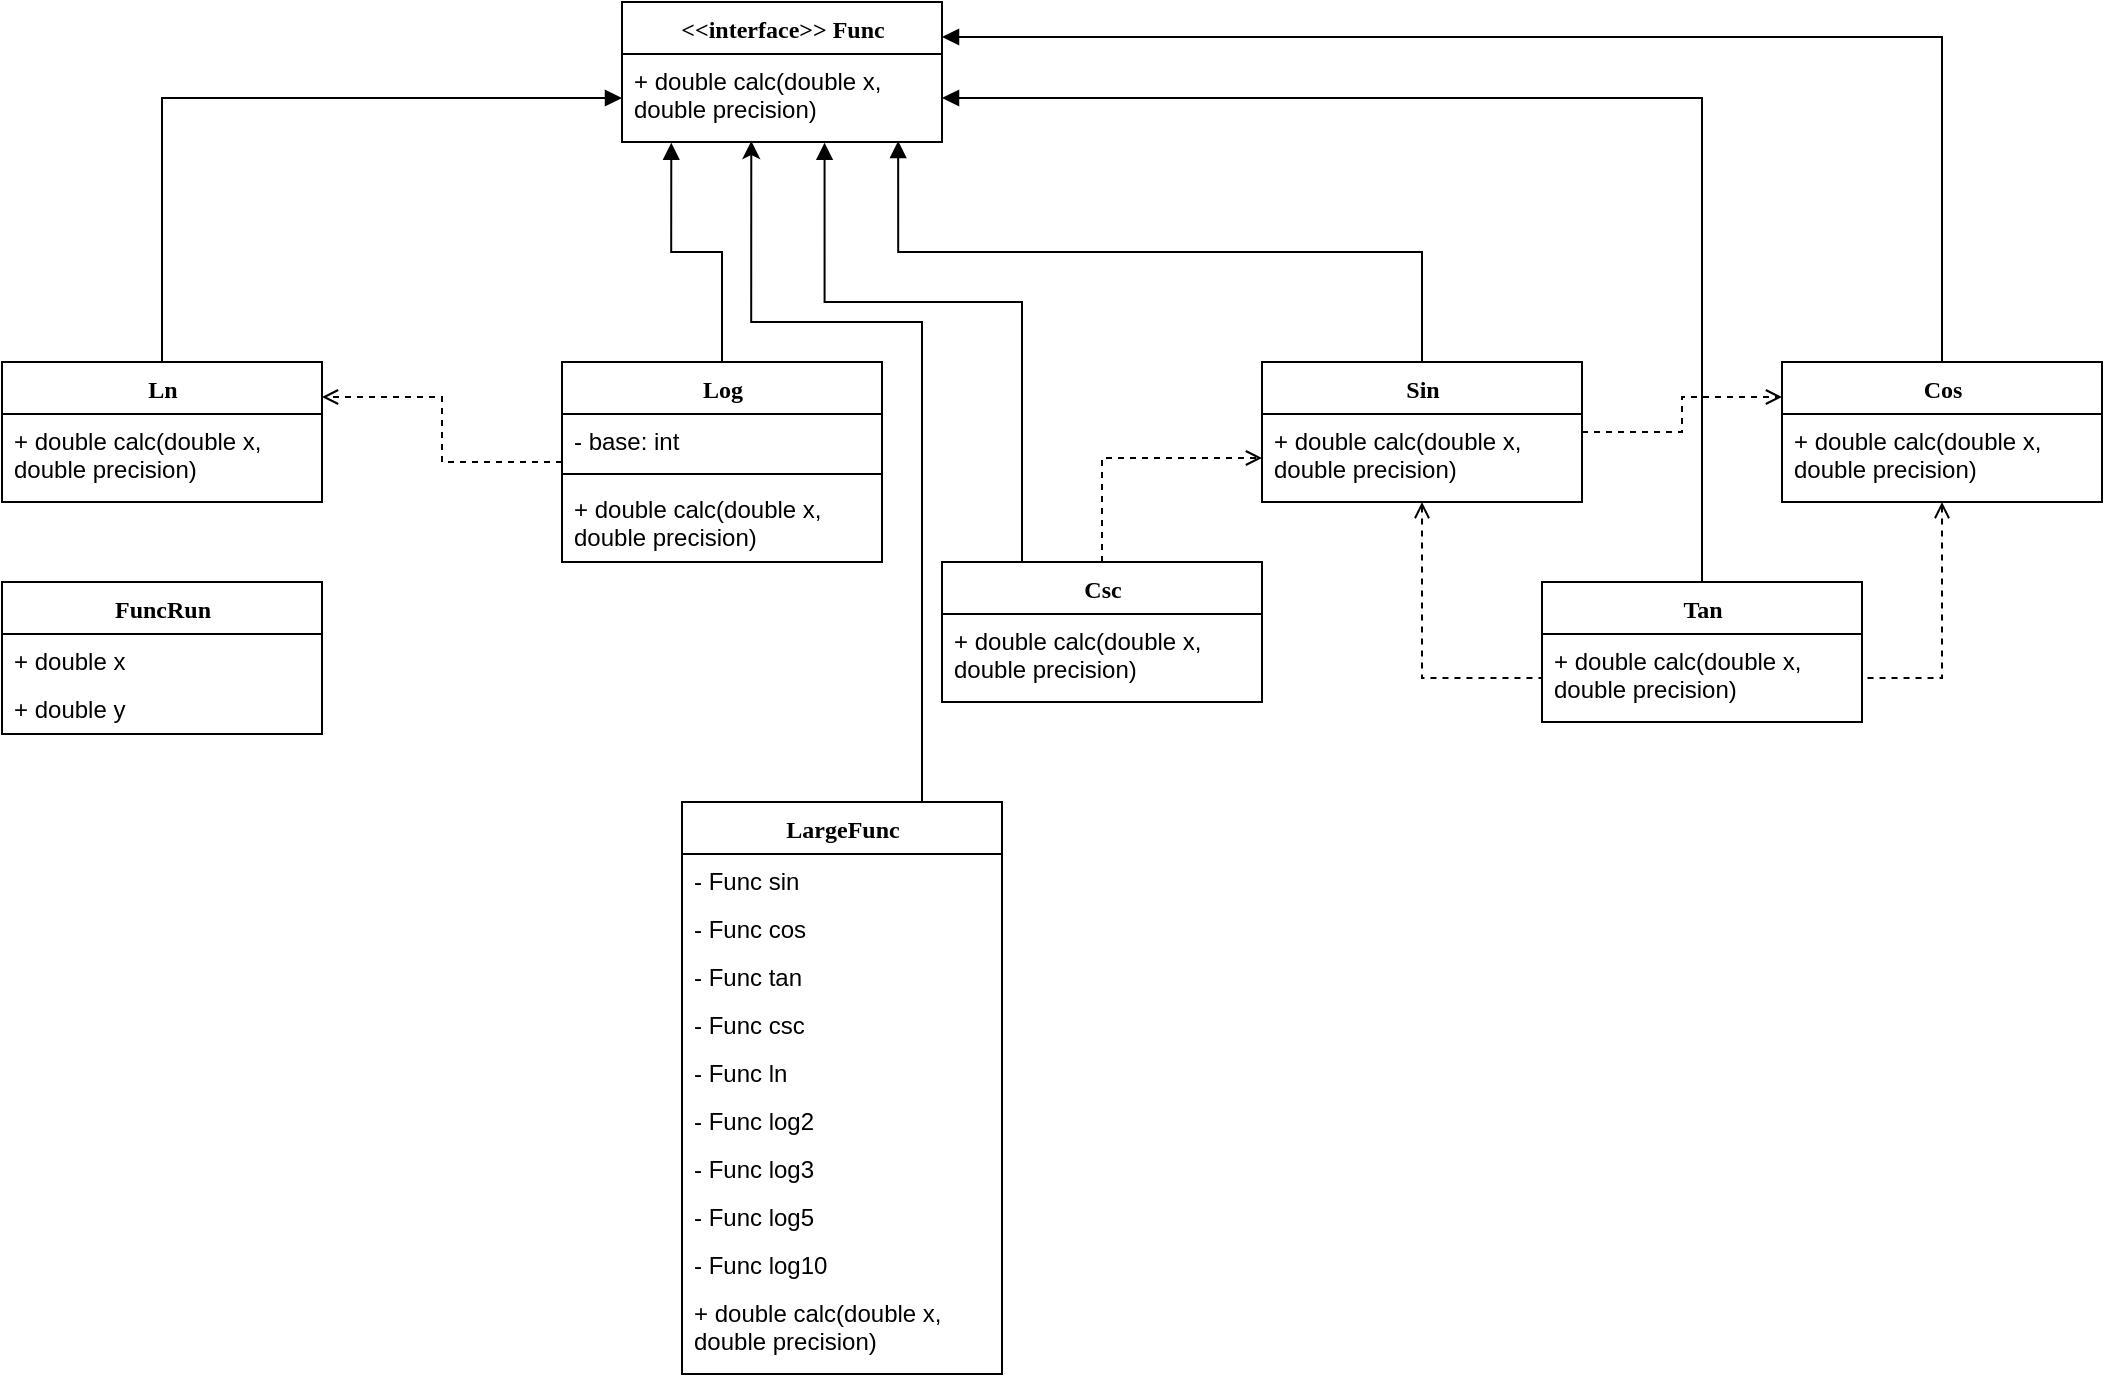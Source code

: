 <mxfile version="26.0.4">
  <diagram name="Page-1" id="9f46799a-70d6-7492-0946-bef42562c5a5">
    <mxGraphModel dx="967" dy="623" grid="1" gridSize="10" guides="1" tooltips="1" connect="1" arrows="1" fold="1" page="1" pageScale="1" pageWidth="1100" pageHeight="850" background="none" math="0" shadow="0">
      <root>
        <mxCell id="0" />
        <mxCell id="1" parent="0" />
        <mxCell id="U-vChay5tvrhIOx9WPk1-5" style="edgeStyle=orthogonalEdgeStyle;rounded=0;orthogonalLoop=1;jettySize=auto;html=1;entryX=1;entryY=0.25;entryDx=0;entryDy=0;endArrow=open;endFill=0;dashed=1;" edge="1" parent="1" source="78961159f06e98e8-108" target="U-vChay5tvrhIOx9WPk1-1">
          <mxGeometry relative="1" as="geometry" />
        </mxCell>
        <mxCell id="78961159f06e98e8-108" value="Log" style="swimlane;html=1;fontStyle=1;align=center;verticalAlign=top;childLayout=stackLayout;horizontal=1;startSize=26;horizontalStack=0;resizeParent=1;resizeLast=0;collapsible=1;marginBottom=0;swimlaneFillColor=#ffffff;rounded=0;shadow=0;comic=0;labelBackgroundColor=none;strokeWidth=1;fillColor=none;fontFamily=Verdana;fontSize=12" parent="1" vertex="1">
          <mxGeometry x="310" y="260" width="160" height="100" as="geometry" />
        </mxCell>
        <mxCell id="78961159f06e98e8-109" value="- base: int" style="text;html=1;strokeColor=none;fillColor=none;align=left;verticalAlign=top;spacingLeft=4;spacingRight=4;whiteSpace=wrap;overflow=hidden;rotatable=0;points=[[0,0.5],[1,0.5]];portConstraint=eastwest;" parent="78961159f06e98e8-108" vertex="1">
          <mxGeometry y="26" width="160" height="26" as="geometry" />
        </mxCell>
        <mxCell id="78961159f06e98e8-116" value="" style="line;html=1;strokeWidth=1;fillColor=none;align=left;verticalAlign=middle;spacingTop=-1;spacingLeft=3;spacingRight=3;rotatable=0;labelPosition=right;points=[];portConstraint=eastwest;" parent="78961159f06e98e8-108" vertex="1">
          <mxGeometry y="52" width="160" height="8" as="geometry" />
        </mxCell>
        <mxCell id="78961159f06e98e8-117" value="&lt;div&gt;+ double calc(double x, double precision)&lt;/div&gt;&lt;div&gt;&lt;br&gt;&lt;/div&gt;" style="text;html=1;strokeColor=none;fillColor=none;align=left;verticalAlign=top;spacingLeft=4;spacingRight=4;whiteSpace=wrap;overflow=hidden;rotatable=0;points=[[0,0.5],[1,0.5]];portConstraint=eastwest;" parent="78961159f06e98e8-108" vertex="1">
          <mxGeometry y="60" width="160" height="40" as="geometry" />
        </mxCell>
        <mxCell id="U-vChay5tvrhIOx9WPk1-29" style="edgeStyle=orthogonalEdgeStyle;rounded=0;orthogonalLoop=1;jettySize=auto;html=1;entryX=0;entryY=0.5;entryDx=0;entryDy=0;endArrow=block;endFill=1;" edge="1" parent="1" source="U-vChay5tvrhIOx9WPk1-1" target="U-vChay5tvrhIOx9WPk1-28">
          <mxGeometry relative="1" as="geometry" />
        </mxCell>
        <mxCell id="U-vChay5tvrhIOx9WPk1-1" value="Ln" style="swimlane;html=1;fontStyle=1;align=center;verticalAlign=top;childLayout=stackLayout;horizontal=1;startSize=26;horizontalStack=0;resizeParent=1;resizeLast=0;collapsible=1;marginBottom=0;swimlaneFillColor=#ffffff;rounded=0;shadow=0;comic=0;labelBackgroundColor=none;strokeWidth=1;fillColor=none;fontFamily=Verdana;fontSize=12" vertex="1" parent="1">
          <mxGeometry x="30" y="260" width="160" height="70" as="geometry" />
        </mxCell>
        <mxCell id="U-vChay5tvrhIOx9WPk1-3" value="" style="line;html=1;strokeWidth=1;fillColor=none;align=left;verticalAlign=middle;spacingTop=-1;spacingLeft=3;spacingRight=3;rotatable=0;labelPosition=right;points=[];portConstraint=eastwest;" vertex="1" parent="U-vChay5tvrhIOx9WPk1-1">
          <mxGeometry y="26" width="160" as="geometry" />
        </mxCell>
        <mxCell id="U-vChay5tvrhIOx9WPk1-4" value="&lt;div&gt;+ double calc(double x, double precision)&lt;/div&gt;&lt;div&gt;&lt;br&gt;&lt;/div&gt;" style="text;html=1;strokeColor=none;fillColor=none;align=left;verticalAlign=top;spacingLeft=4;spacingRight=4;whiteSpace=wrap;overflow=hidden;rotatable=0;points=[[0,0.5],[1,0.5]];portConstraint=eastwest;" vertex="1" parent="U-vChay5tvrhIOx9WPk1-1">
          <mxGeometry y="26" width="160" height="44" as="geometry" />
        </mxCell>
        <mxCell id="U-vChay5tvrhIOx9WPk1-13" style="edgeStyle=orthogonalEdgeStyle;rounded=0;orthogonalLoop=1;jettySize=auto;html=1;entryX=0;entryY=0.25;entryDx=0;entryDy=0;dashed=1;endArrow=open;endFill=0;" edge="1" parent="1" source="U-vChay5tvrhIOx9WPk1-6" target="U-vChay5tvrhIOx9WPk1-9">
          <mxGeometry relative="1" as="geometry" />
        </mxCell>
        <mxCell id="U-vChay5tvrhIOx9WPk1-19" style="edgeStyle=orthogonalEdgeStyle;rounded=0;orthogonalLoop=1;jettySize=auto;html=1;entryX=0;entryY=0.5;entryDx=0;entryDy=0;endArrow=none;endFill=0;startArrow=open;startFill=0;dashed=1;" edge="1" parent="1" source="U-vChay5tvrhIOx9WPk1-6" target="U-vChay5tvrhIOx9WPk1-16">
          <mxGeometry relative="1" as="geometry" />
        </mxCell>
        <mxCell id="U-vChay5tvrhIOx9WPk1-6" value="Sin" style="swimlane;html=1;fontStyle=1;align=center;verticalAlign=top;childLayout=stackLayout;horizontal=1;startSize=26;horizontalStack=0;resizeParent=1;resizeLast=0;collapsible=1;marginBottom=0;swimlaneFillColor=#ffffff;rounded=0;shadow=0;comic=0;labelBackgroundColor=none;strokeWidth=1;fillColor=none;fontFamily=Verdana;fontSize=12" vertex="1" parent="1">
          <mxGeometry x="660" y="260" width="160" height="70" as="geometry" />
        </mxCell>
        <mxCell id="U-vChay5tvrhIOx9WPk1-7" value="" style="line;html=1;strokeWidth=1;fillColor=none;align=left;verticalAlign=middle;spacingTop=-1;spacingLeft=3;spacingRight=3;rotatable=0;labelPosition=right;points=[];portConstraint=eastwest;" vertex="1" parent="U-vChay5tvrhIOx9WPk1-6">
          <mxGeometry y="26" width="160" as="geometry" />
        </mxCell>
        <mxCell id="U-vChay5tvrhIOx9WPk1-8" value="&lt;div&gt;+ double calc(double x, double precision)&lt;/div&gt;&lt;div&gt;&lt;br&gt;&lt;/div&gt;" style="text;html=1;strokeColor=none;fillColor=none;align=left;verticalAlign=top;spacingLeft=4;spacingRight=4;whiteSpace=wrap;overflow=hidden;rotatable=0;points=[[0,0.5],[1,0.5]];portConstraint=eastwest;" vertex="1" parent="U-vChay5tvrhIOx9WPk1-6">
          <mxGeometry y="26" width="160" height="44" as="geometry" />
        </mxCell>
        <mxCell id="U-vChay5tvrhIOx9WPk1-21" style="edgeStyle=orthogonalEdgeStyle;rounded=0;orthogonalLoop=1;jettySize=auto;html=1;entryX=1;entryY=0.5;entryDx=0;entryDy=0;endArrow=none;endFill=0;startArrow=open;startFill=0;dashed=1;" edge="1" parent="1" source="U-vChay5tvrhIOx9WPk1-9" target="U-vChay5tvrhIOx9WPk1-16">
          <mxGeometry relative="1" as="geometry" />
        </mxCell>
        <mxCell id="U-vChay5tvrhIOx9WPk1-35" style="edgeStyle=orthogonalEdgeStyle;rounded=0;orthogonalLoop=1;jettySize=auto;html=1;exitX=0.5;exitY=0;exitDx=0;exitDy=0;entryX=1;entryY=0.25;entryDx=0;entryDy=0;endArrow=block;endFill=1;" edge="1" parent="1" source="U-vChay5tvrhIOx9WPk1-9" target="U-vChay5tvrhIOx9WPk1-26">
          <mxGeometry relative="1" as="geometry" />
        </mxCell>
        <mxCell id="U-vChay5tvrhIOx9WPk1-9" value="Cos" style="swimlane;html=1;fontStyle=1;align=center;verticalAlign=top;childLayout=stackLayout;horizontal=1;startSize=26;horizontalStack=0;resizeParent=1;resizeLast=0;collapsible=1;marginBottom=0;swimlaneFillColor=#ffffff;rounded=0;shadow=0;comic=0;labelBackgroundColor=none;strokeWidth=1;fillColor=none;fontFamily=Verdana;fontSize=12" vertex="1" parent="1">
          <mxGeometry x="920" y="260" width="160" height="70" as="geometry" />
        </mxCell>
        <mxCell id="U-vChay5tvrhIOx9WPk1-10" value="" style="line;html=1;strokeWidth=1;fillColor=none;align=left;verticalAlign=middle;spacingTop=-1;spacingLeft=3;spacingRight=3;rotatable=0;labelPosition=right;points=[];portConstraint=eastwest;" vertex="1" parent="U-vChay5tvrhIOx9WPk1-9">
          <mxGeometry y="26" width="160" as="geometry" />
        </mxCell>
        <mxCell id="U-vChay5tvrhIOx9WPk1-11" value="&lt;div&gt;+ double calc(double x, double precision)&lt;/div&gt;&lt;div&gt;&lt;br&gt;&lt;/div&gt;" style="text;html=1;strokeColor=none;fillColor=none;align=left;verticalAlign=top;spacingLeft=4;spacingRight=4;whiteSpace=wrap;overflow=hidden;rotatable=0;points=[[0,0.5],[1,0.5]];portConstraint=eastwest;" vertex="1" parent="U-vChay5tvrhIOx9WPk1-9">
          <mxGeometry y="26" width="160" height="44" as="geometry" />
        </mxCell>
        <mxCell id="U-vChay5tvrhIOx9WPk1-32" style="edgeStyle=orthogonalEdgeStyle;rounded=0;orthogonalLoop=1;jettySize=auto;html=1;entryX=1;entryY=0.5;entryDx=0;entryDy=0;endArrow=block;endFill=1;" edge="1" parent="1" source="U-vChay5tvrhIOx9WPk1-14" target="U-vChay5tvrhIOx9WPk1-28">
          <mxGeometry relative="1" as="geometry" />
        </mxCell>
        <mxCell id="U-vChay5tvrhIOx9WPk1-14" value="Tan" style="swimlane;html=1;fontStyle=1;align=center;verticalAlign=top;childLayout=stackLayout;horizontal=1;startSize=26;horizontalStack=0;resizeParent=1;resizeLast=0;collapsible=1;marginBottom=0;swimlaneFillColor=#ffffff;rounded=0;shadow=0;comic=0;labelBackgroundColor=none;strokeWidth=1;fillColor=none;fontFamily=Verdana;fontSize=12" vertex="1" parent="1">
          <mxGeometry x="800" y="370" width="160" height="70" as="geometry" />
        </mxCell>
        <mxCell id="U-vChay5tvrhIOx9WPk1-15" value="" style="line;html=1;strokeWidth=1;fillColor=none;align=left;verticalAlign=middle;spacingTop=-1;spacingLeft=3;spacingRight=3;rotatable=0;labelPosition=right;points=[];portConstraint=eastwest;" vertex="1" parent="U-vChay5tvrhIOx9WPk1-14">
          <mxGeometry y="26" width="160" as="geometry" />
        </mxCell>
        <mxCell id="U-vChay5tvrhIOx9WPk1-16" value="&lt;div&gt;+ double calc(double x, double precision)&lt;/div&gt;&lt;div&gt;&lt;br&gt;&lt;/div&gt;" style="text;html=1;strokeColor=none;fillColor=none;align=left;verticalAlign=top;spacingLeft=4;spacingRight=4;whiteSpace=wrap;overflow=hidden;rotatable=0;points=[[0,0.5],[1,0.5]];portConstraint=eastwest;" vertex="1" parent="U-vChay5tvrhIOx9WPk1-14">
          <mxGeometry y="26" width="160" height="44" as="geometry" />
        </mxCell>
        <mxCell id="U-vChay5tvrhIOx9WPk1-25" style="edgeStyle=orthogonalEdgeStyle;rounded=0;orthogonalLoop=1;jettySize=auto;html=1;entryX=0;entryY=0.5;entryDx=0;entryDy=0;dashed=1;endArrow=open;endFill=0;" edge="1" parent="1" source="U-vChay5tvrhIOx9WPk1-22" target="U-vChay5tvrhIOx9WPk1-8">
          <mxGeometry relative="1" as="geometry" />
        </mxCell>
        <mxCell id="U-vChay5tvrhIOx9WPk1-22" value="Csc" style="swimlane;html=1;fontStyle=1;align=center;verticalAlign=top;childLayout=stackLayout;horizontal=1;startSize=26;horizontalStack=0;resizeParent=1;resizeLast=0;collapsible=1;marginBottom=0;swimlaneFillColor=#ffffff;rounded=0;shadow=0;comic=0;labelBackgroundColor=none;strokeWidth=1;fillColor=none;fontFamily=Verdana;fontSize=12" vertex="1" parent="1">
          <mxGeometry x="500" y="360" width="160" height="70" as="geometry" />
        </mxCell>
        <mxCell id="U-vChay5tvrhIOx9WPk1-23" value="" style="line;html=1;strokeWidth=1;fillColor=none;align=left;verticalAlign=middle;spacingTop=-1;spacingLeft=3;spacingRight=3;rotatable=0;labelPosition=right;points=[];portConstraint=eastwest;" vertex="1" parent="U-vChay5tvrhIOx9WPk1-22">
          <mxGeometry y="26" width="160" as="geometry" />
        </mxCell>
        <mxCell id="U-vChay5tvrhIOx9WPk1-24" value="&lt;div&gt;+ double calc(double x, double precision)&lt;/div&gt;&lt;div&gt;&lt;br&gt;&lt;/div&gt;" style="text;html=1;strokeColor=none;fillColor=none;align=left;verticalAlign=top;spacingLeft=4;spacingRight=4;whiteSpace=wrap;overflow=hidden;rotatable=0;points=[[0,0.5],[1,0.5]];portConstraint=eastwest;" vertex="1" parent="U-vChay5tvrhIOx9WPk1-22">
          <mxGeometry y="26" width="160" height="44" as="geometry" />
        </mxCell>
        <mxCell id="U-vChay5tvrhIOx9WPk1-26" value="&amp;lt;&amp;lt;interface&amp;gt;&amp;gt; Func" style="swimlane;html=1;fontStyle=1;align=center;verticalAlign=top;childLayout=stackLayout;horizontal=1;startSize=26;horizontalStack=0;resizeParent=1;resizeLast=0;collapsible=1;marginBottom=0;swimlaneFillColor=#ffffff;rounded=0;shadow=0;comic=0;labelBackgroundColor=none;strokeWidth=1;fillColor=none;fontFamily=Verdana;fontSize=12" vertex="1" parent="1">
          <mxGeometry x="340" y="80" width="160" height="70" as="geometry" />
        </mxCell>
        <mxCell id="U-vChay5tvrhIOx9WPk1-27" value="" style="line;html=1;strokeWidth=1;fillColor=none;align=left;verticalAlign=middle;spacingTop=-1;spacingLeft=3;spacingRight=3;rotatable=0;labelPosition=right;points=[];portConstraint=eastwest;" vertex="1" parent="U-vChay5tvrhIOx9WPk1-26">
          <mxGeometry y="26" width="160" as="geometry" />
        </mxCell>
        <mxCell id="U-vChay5tvrhIOx9WPk1-28" value="&lt;div&gt;+ double calc(double x, double precision)&lt;/div&gt;&lt;div&gt;&lt;br&gt;&lt;/div&gt;" style="text;html=1;strokeColor=none;fillColor=none;align=left;verticalAlign=top;spacingLeft=4;spacingRight=4;whiteSpace=wrap;overflow=hidden;rotatable=0;points=[[0,0.5],[1,0.5]];portConstraint=eastwest;" vertex="1" parent="U-vChay5tvrhIOx9WPk1-26">
          <mxGeometry y="26" width="160" height="44" as="geometry" />
        </mxCell>
        <mxCell id="U-vChay5tvrhIOx9WPk1-30" style="edgeStyle=orthogonalEdgeStyle;rounded=0;orthogonalLoop=1;jettySize=auto;html=1;entryX=0.154;entryY=1.008;entryDx=0;entryDy=0;entryPerimeter=0;endArrow=block;endFill=1;" edge="1" parent="1" source="78961159f06e98e8-108" target="U-vChay5tvrhIOx9WPk1-28">
          <mxGeometry relative="1" as="geometry" />
        </mxCell>
        <mxCell id="U-vChay5tvrhIOx9WPk1-31" style="edgeStyle=orthogonalEdgeStyle;rounded=0;orthogonalLoop=1;jettySize=auto;html=1;exitX=0.25;exitY=0;exitDx=0;exitDy=0;entryX=0.633;entryY=1.008;entryDx=0;entryDy=0;entryPerimeter=0;endArrow=block;endFill=1;" edge="1" parent="1" source="U-vChay5tvrhIOx9WPk1-22" target="U-vChay5tvrhIOx9WPk1-28">
          <mxGeometry relative="1" as="geometry">
            <Array as="points">
              <mxPoint x="540" y="230" />
              <mxPoint x="441" y="230" />
            </Array>
          </mxGeometry>
        </mxCell>
        <mxCell id="U-vChay5tvrhIOx9WPk1-33" style="edgeStyle=orthogonalEdgeStyle;rounded=0;orthogonalLoop=1;jettySize=auto;html=1;entryX=0.863;entryY=0.989;entryDx=0;entryDy=0;entryPerimeter=0;endArrow=block;endFill=1;" edge="1" parent="1" source="U-vChay5tvrhIOx9WPk1-6" target="U-vChay5tvrhIOx9WPk1-28">
          <mxGeometry relative="1" as="geometry" />
        </mxCell>
        <mxCell id="U-vChay5tvrhIOx9WPk1-36" value="FuncRun" style="swimlane;html=1;fontStyle=1;align=center;verticalAlign=top;childLayout=stackLayout;horizontal=1;startSize=26;horizontalStack=0;resizeParent=1;resizeLast=0;collapsible=1;marginBottom=0;swimlaneFillColor=#ffffff;rounded=0;shadow=0;comic=0;labelBackgroundColor=none;strokeWidth=1;fillColor=none;fontFamily=Verdana;fontSize=12" vertex="1" parent="1">
          <mxGeometry x="30" y="370" width="160" height="76" as="geometry" />
        </mxCell>
        <mxCell id="U-vChay5tvrhIOx9WPk1-37" value="" style="line;html=1;strokeWidth=1;fillColor=none;align=left;verticalAlign=middle;spacingTop=-1;spacingLeft=3;spacingRight=3;rotatable=0;labelPosition=right;points=[];portConstraint=eastwest;" vertex="1" parent="U-vChay5tvrhIOx9WPk1-36">
          <mxGeometry y="26" width="160" as="geometry" />
        </mxCell>
        <mxCell id="U-vChay5tvrhIOx9WPk1-38" value="+ double x" style="text;html=1;strokeColor=none;fillColor=none;align=left;verticalAlign=top;spacingLeft=4;spacingRight=4;whiteSpace=wrap;overflow=hidden;rotatable=0;points=[[0,0.5],[1,0.5]];portConstraint=eastwest;" vertex="1" parent="U-vChay5tvrhIOx9WPk1-36">
          <mxGeometry y="26" width="160" height="24" as="geometry" />
        </mxCell>
        <mxCell id="U-vChay5tvrhIOx9WPk1-39" value="+ double y" style="text;strokeColor=none;fillColor=none;align=left;verticalAlign=top;spacingLeft=4;spacingRight=4;overflow=hidden;rotatable=0;points=[[0,0.5],[1,0.5]];portConstraint=eastwest;whiteSpace=wrap;html=1;" vertex="1" parent="U-vChay5tvrhIOx9WPk1-36">
          <mxGeometry y="50" width="160" height="26" as="geometry" />
        </mxCell>
        <mxCell id="U-vChay5tvrhIOx9WPk1-40" value="LargeFunc" style="swimlane;html=1;fontStyle=1;align=center;verticalAlign=top;childLayout=stackLayout;horizontal=1;startSize=26;horizontalStack=0;resizeParent=1;resizeLast=0;collapsible=1;marginBottom=0;swimlaneFillColor=#ffffff;rounded=0;shadow=0;comic=0;labelBackgroundColor=none;strokeWidth=1;fillColor=none;fontFamily=Verdana;fontSize=12" vertex="1" parent="1">
          <mxGeometry x="370" y="480" width="160" height="286" as="geometry" />
        </mxCell>
        <mxCell id="U-vChay5tvrhIOx9WPk1-41" value="" style="line;html=1;strokeWidth=1;fillColor=none;align=left;verticalAlign=middle;spacingTop=-1;spacingLeft=3;spacingRight=3;rotatable=0;labelPosition=right;points=[];portConstraint=eastwest;" vertex="1" parent="U-vChay5tvrhIOx9WPk1-40">
          <mxGeometry y="26" width="160" as="geometry" />
        </mxCell>
        <mxCell id="U-vChay5tvrhIOx9WPk1-43" value="- Func sin" style="text;html=1;strokeColor=none;fillColor=none;align=left;verticalAlign=top;spacingLeft=4;spacingRight=4;whiteSpace=wrap;overflow=hidden;rotatable=0;points=[[0,0.5],[1,0.5]];portConstraint=eastwest;" vertex="1" parent="U-vChay5tvrhIOx9WPk1-40">
          <mxGeometry y="26" width="160" height="24" as="geometry" />
        </mxCell>
        <mxCell id="U-vChay5tvrhIOx9WPk1-44" value="- Func cos" style="text;html=1;strokeColor=none;fillColor=none;align=left;verticalAlign=top;spacingLeft=4;spacingRight=4;whiteSpace=wrap;overflow=hidden;rotatable=0;points=[[0,0.5],[1,0.5]];portConstraint=eastwest;" vertex="1" parent="U-vChay5tvrhIOx9WPk1-40">
          <mxGeometry y="50" width="160" height="24" as="geometry" />
        </mxCell>
        <mxCell id="U-vChay5tvrhIOx9WPk1-45" value="&lt;div&gt;- Func tan&lt;/div&gt;" style="text;html=1;strokeColor=none;fillColor=none;align=left;verticalAlign=top;spacingLeft=4;spacingRight=4;whiteSpace=wrap;overflow=hidden;rotatable=0;points=[[0,0.5],[1,0.5]];portConstraint=eastwest;" vertex="1" parent="U-vChay5tvrhIOx9WPk1-40">
          <mxGeometry y="74" width="160" height="24" as="geometry" />
        </mxCell>
        <mxCell id="U-vChay5tvrhIOx9WPk1-46" value="- Func csc" style="text;html=1;strokeColor=none;fillColor=none;align=left;verticalAlign=top;spacingLeft=4;spacingRight=4;whiteSpace=wrap;overflow=hidden;rotatable=0;points=[[0,0.5],[1,0.5]];portConstraint=eastwest;" vertex="1" parent="U-vChay5tvrhIOx9WPk1-40">
          <mxGeometry y="98" width="160" height="24" as="geometry" />
        </mxCell>
        <mxCell id="U-vChay5tvrhIOx9WPk1-47" value="- Func ln" style="text;html=1;strokeColor=none;fillColor=none;align=left;verticalAlign=top;spacingLeft=4;spacingRight=4;whiteSpace=wrap;overflow=hidden;rotatable=0;points=[[0,0.5],[1,0.5]];portConstraint=eastwest;" vertex="1" parent="U-vChay5tvrhIOx9WPk1-40">
          <mxGeometry y="122" width="160" height="24" as="geometry" />
        </mxCell>
        <mxCell id="U-vChay5tvrhIOx9WPk1-48" value="&lt;div&gt;- Func log2&lt;/div&gt;" style="text;html=1;strokeColor=none;fillColor=none;align=left;verticalAlign=top;spacingLeft=4;spacingRight=4;whiteSpace=wrap;overflow=hidden;rotatable=0;points=[[0,0.5],[1,0.5]];portConstraint=eastwest;" vertex="1" parent="U-vChay5tvrhIOx9WPk1-40">
          <mxGeometry y="146" width="160" height="24" as="geometry" />
        </mxCell>
        <mxCell id="U-vChay5tvrhIOx9WPk1-49" value="&lt;div&gt;- Func log3&lt;/div&gt;" style="text;html=1;strokeColor=none;fillColor=none;align=left;verticalAlign=top;spacingLeft=4;spacingRight=4;whiteSpace=wrap;overflow=hidden;rotatable=0;points=[[0,0.5],[1,0.5]];portConstraint=eastwest;" vertex="1" parent="U-vChay5tvrhIOx9WPk1-40">
          <mxGeometry y="170" width="160" height="24" as="geometry" />
        </mxCell>
        <mxCell id="U-vChay5tvrhIOx9WPk1-50" value="&lt;div&gt;- Func log5&lt;/div&gt;" style="text;html=1;strokeColor=none;fillColor=none;align=left;verticalAlign=top;spacingLeft=4;spacingRight=4;whiteSpace=wrap;overflow=hidden;rotatable=0;points=[[0,0.5],[1,0.5]];portConstraint=eastwest;" vertex="1" parent="U-vChay5tvrhIOx9WPk1-40">
          <mxGeometry y="194" width="160" height="24" as="geometry" />
        </mxCell>
        <mxCell id="U-vChay5tvrhIOx9WPk1-52" value="&lt;div&gt;- Func log10&lt;/div&gt;" style="text;html=1;strokeColor=none;fillColor=none;align=left;verticalAlign=top;spacingLeft=4;spacingRight=4;whiteSpace=wrap;overflow=hidden;rotatable=0;points=[[0,0.5],[1,0.5]];portConstraint=eastwest;" vertex="1" parent="U-vChay5tvrhIOx9WPk1-40">
          <mxGeometry y="218" width="160" height="24" as="geometry" />
        </mxCell>
        <mxCell id="U-vChay5tvrhIOx9WPk1-42" value="&lt;div&gt;+ double calc(double x, double precision)&lt;/div&gt;&lt;div&gt;&lt;br&gt;&lt;/div&gt;" style="text;html=1;strokeColor=none;fillColor=none;align=left;verticalAlign=top;spacingLeft=4;spacingRight=4;whiteSpace=wrap;overflow=hidden;rotatable=0;points=[[0,0.5],[1,0.5]];portConstraint=eastwest;" vertex="1" parent="U-vChay5tvrhIOx9WPk1-40">
          <mxGeometry y="242" width="160" height="44" as="geometry" />
        </mxCell>
        <mxCell id="U-vChay5tvrhIOx9WPk1-53" style="edgeStyle=orthogonalEdgeStyle;rounded=0;orthogonalLoop=1;jettySize=auto;html=1;entryX=0.404;entryY=0.989;entryDx=0;entryDy=0;entryPerimeter=0;" edge="1" parent="1" source="U-vChay5tvrhIOx9WPk1-40" target="U-vChay5tvrhIOx9WPk1-28">
          <mxGeometry relative="1" as="geometry">
            <Array as="points">
              <mxPoint x="490" y="240" />
              <mxPoint x="405" y="240" />
            </Array>
          </mxGeometry>
        </mxCell>
      </root>
    </mxGraphModel>
  </diagram>
</mxfile>
